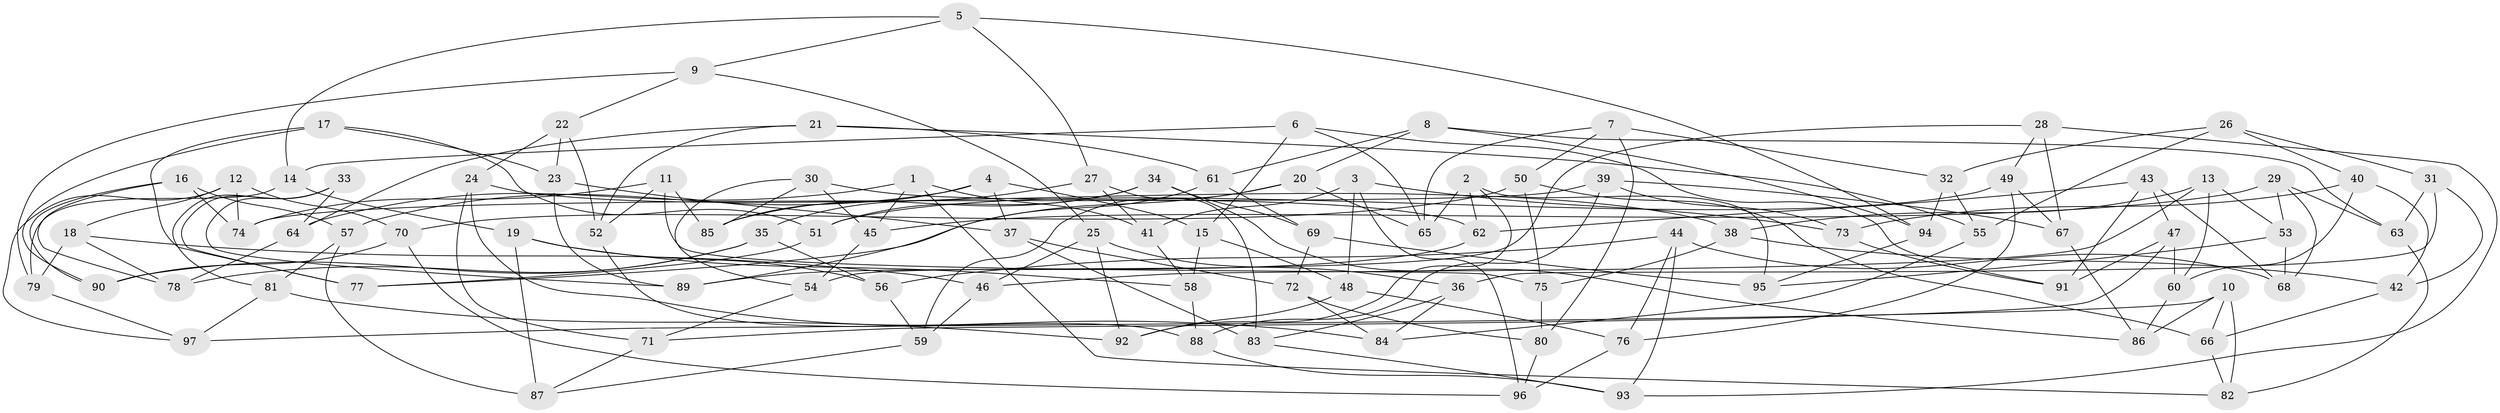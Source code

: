 // coarse degree distribution, {11: 0.05084745762711865, 4: 0.7966101694915254, 10: 0.0847457627118644, 3: 0.03389830508474576, 9: 0.01694915254237288, 8: 0.01694915254237288}
// Generated by graph-tools (version 1.1) at 2025/53/03/04/25 22:53:44]
// undirected, 97 vertices, 194 edges
graph export_dot {
  node [color=gray90,style=filled];
  1;
  2;
  3;
  4;
  5;
  6;
  7;
  8;
  9;
  10;
  11;
  12;
  13;
  14;
  15;
  16;
  17;
  18;
  19;
  20;
  21;
  22;
  23;
  24;
  25;
  26;
  27;
  28;
  29;
  30;
  31;
  32;
  33;
  34;
  35;
  36;
  37;
  38;
  39;
  40;
  41;
  42;
  43;
  44;
  45;
  46;
  47;
  48;
  49;
  50;
  51;
  52;
  53;
  54;
  55;
  56;
  57;
  58;
  59;
  60;
  61;
  62;
  63;
  64;
  65;
  66;
  67;
  68;
  69;
  70;
  71;
  72;
  73;
  74;
  75;
  76;
  77;
  78;
  79;
  80;
  81;
  82;
  83;
  84;
  85;
  86;
  87;
  88;
  89;
  90;
  91;
  92;
  93;
  94;
  95;
  96;
  97;
  1 -- 64;
  1 -- 41;
  1 -- 82;
  1 -- 45;
  2 -- 92;
  2 -- 65;
  2 -- 62;
  2 -- 95;
  3 -- 73;
  3 -- 41;
  3 -- 96;
  3 -- 48;
  4 -- 85;
  4 -- 57;
  4 -- 15;
  4 -- 37;
  5 -- 14;
  5 -- 27;
  5 -- 94;
  5 -- 9;
  6 -- 65;
  6 -- 91;
  6 -- 15;
  6 -- 14;
  7 -- 80;
  7 -- 50;
  7 -- 32;
  7 -- 65;
  8 -- 20;
  8 -- 63;
  8 -- 94;
  8 -- 61;
  9 -- 22;
  9 -- 25;
  9 -- 79;
  10 -- 82;
  10 -- 86;
  10 -- 66;
  10 -- 97;
  11 -- 52;
  11 -- 85;
  11 -- 75;
  11 -- 74;
  12 -- 74;
  12 -- 97;
  12 -- 18;
  12 -- 70;
  13 -- 46;
  13 -- 60;
  13 -- 53;
  13 -- 38;
  14 -- 19;
  14 -- 79;
  15 -- 48;
  15 -- 58;
  16 -- 78;
  16 -- 57;
  16 -- 90;
  16 -- 74;
  17 -- 90;
  17 -- 77;
  17 -- 23;
  17 -- 51;
  18 -- 78;
  18 -- 46;
  18 -- 79;
  19 -- 87;
  19 -- 56;
  19 -- 58;
  20 -- 59;
  20 -- 77;
  20 -- 65;
  21 -- 55;
  21 -- 52;
  21 -- 64;
  21 -- 61;
  22 -- 24;
  22 -- 52;
  22 -- 23;
  23 -- 89;
  23 -- 37;
  24 -- 84;
  24 -- 71;
  24 -- 38;
  25 -- 92;
  25 -- 46;
  25 -- 36;
  26 -- 55;
  26 -- 40;
  26 -- 31;
  26 -- 32;
  27 -- 83;
  27 -- 41;
  27 -- 35;
  28 -- 49;
  28 -- 67;
  28 -- 54;
  28 -- 93;
  29 -- 68;
  29 -- 45;
  29 -- 53;
  29 -- 63;
  30 -- 62;
  30 -- 85;
  30 -- 54;
  30 -- 45;
  31 -- 63;
  31 -- 42;
  31 -- 36;
  32 -- 94;
  32 -- 55;
  33 -- 77;
  33 -- 81;
  33 -- 89;
  33 -- 64;
  34 -- 69;
  34 -- 86;
  34 -- 51;
  34 -- 85;
  35 -- 78;
  35 -- 90;
  35 -- 56;
  36 -- 83;
  36 -- 84;
  37 -- 72;
  37 -- 83;
  38 -- 42;
  38 -- 75;
  39 -- 73;
  39 -- 67;
  39 -- 88;
  39 -- 74;
  40 -- 60;
  40 -- 73;
  40 -- 42;
  41 -- 58;
  42 -- 66;
  43 -- 47;
  43 -- 62;
  43 -- 91;
  43 -- 68;
  44 -- 76;
  44 -- 68;
  44 -- 56;
  44 -- 93;
  45 -- 54;
  46 -- 59;
  47 -- 60;
  47 -- 71;
  47 -- 91;
  48 -- 76;
  48 -- 92;
  49 -- 76;
  49 -- 67;
  49 -- 51;
  50 -- 70;
  50 -- 75;
  50 -- 66;
  51 -- 77;
  52 -- 88;
  53 -- 68;
  53 -- 95;
  54 -- 71;
  55 -- 84;
  56 -- 59;
  57 -- 87;
  57 -- 81;
  58 -- 88;
  59 -- 87;
  60 -- 86;
  61 -- 69;
  61 -- 89;
  62 -- 89;
  63 -- 82;
  64 -- 78;
  66 -- 82;
  67 -- 86;
  69 -- 95;
  69 -- 72;
  70 -- 96;
  70 -- 90;
  71 -- 87;
  72 -- 80;
  72 -- 84;
  73 -- 91;
  75 -- 80;
  76 -- 96;
  79 -- 97;
  80 -- 96;
  81 -- 92;
  81 -- 97;
  83 -- 93;
  88 -- 93;
  94 -- 95;
}
